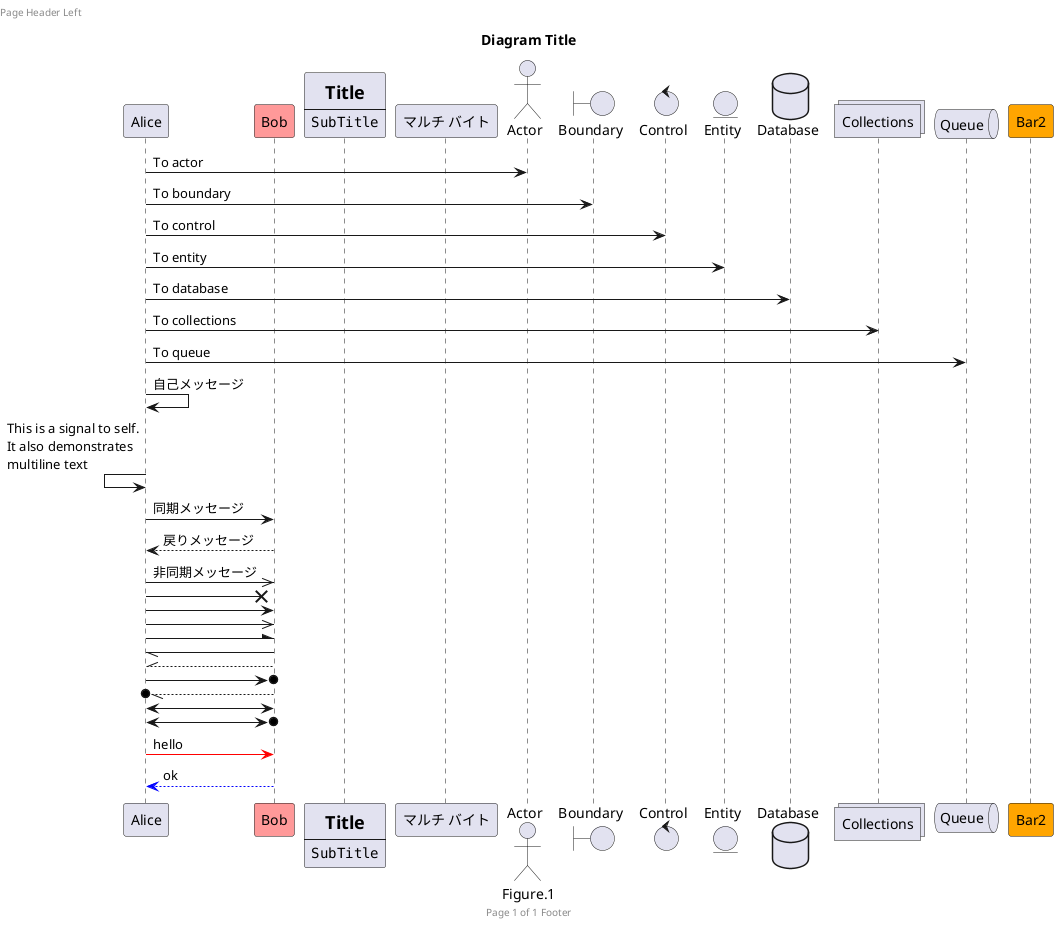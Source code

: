 @startuml

'header Page Header
left header Page Header Left

footer Page %page% of %lastpage% Footer

title Diagram Title

caption Figure.1

participant Alice as Foo
participant Bob as Bar #FF9999    /' 背景色 '/
participant Bar2 order 99 #orange /' 順番変更 '/
participant Multiline [           /' 複数行 '/
    =Title
    ----
    ""SubTitle""
]
participant "マルチ バイト"

actor       Actor       as Foo1
boundary    Boundary    as Foo2
control     Control     as Foo3
entity      Entity      as Foo4
database    Database    as Foo5
collections Collections as Foo6
queue       Queue       as Foo7

Foo -> Foo1 : To actor
Foo -> Foo2 : To boundary
Foo -> Foo3 : To control
Foo -> Foo4 : To entity
Foo -> Foo5 : To database
Foo -> Foo6 : To collections
Foo -> Foo7 : To queue

Foo -> Foo : 自己メッセージ
Foo <- Foo : This is a signal to self.\nIt also demonstrates\nmultiline text

Foo -> Bar  : 同期メッセージ
Foo <-- Bar : 戻りメッセージ
Foo ->> Bar : 非同期メッセージ

Foo ->x Bar
Foo -> Bar
Foo ->> Bar
Foo -\ Bar
Foo \\- Bar
Foo //-- Bar
Foo ->o Bar
Foo o\\-- Bar
Foo <-> Bar
Foo <->o Bar
Foo -[#red]> Bar : hello
Bar -[#0000FF]-> Foo : ok

@enduml
